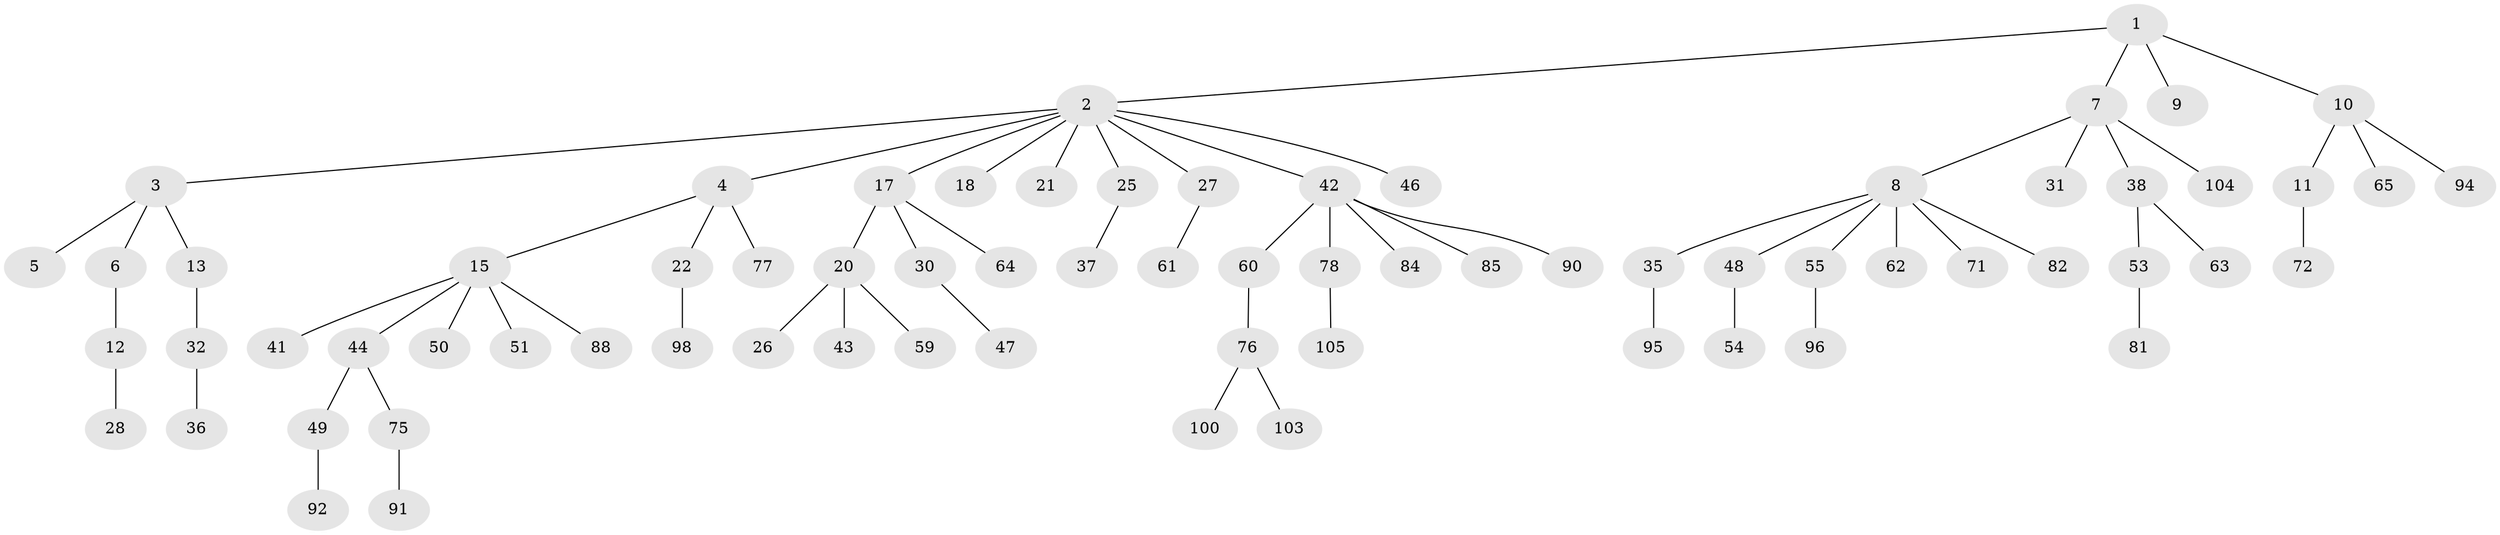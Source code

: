 // original degree distribution, {5: 0.0380952380952381, 9: 0.009523809523809525, 4: 0.0380952380952381, 2: 0.24761904761904763, 7: 0.01904761904761905, 3: 0.11428571428571428, 1: 0.5238095238095238, 6: 0.009523809523809525}
// Generated by graph-tools (version 1.1) at 2025/11/02/27/25 16:11:26]
// undirected, 72 vertices, 71 edges
graph export_dot {
graph [start="1"]
  node [color=gray90,style=filled];
  1 [super="+19"];
  2 [super="+14"];
  3 [super="+58"];
  4 [super="+24"];
  5 [super="+66"];
  6;
  7 [super="+29"];
  8 [super="+70"];
  9 [super="+45"];
  10 [super="+39"];
  11 [super="+16"];
  12 [super="+83"];
  13 [super="+73"];
  15 [super="+34"];
  17 [super="+57"];
  18;
  20 [super="+23"];
  21;
  22;
  25;
  26;
  27;
  28;
  30 [super="+40"];
  31 [super="+87"];
  32 [super="+33"];
  35 [super="+68"];
  36;
  37;
  38 [super="+93"];
  41;
  42 [super="+52"];
  43;
  44 [super="+69"];
  46 [super="+56"];
  47;
  48 [super="+79"];
  49 [super="+97"];
  50;
  51;
  53 [super="+74"];
  54;
  55 [super="+99"];
  59;
  60;
  61;
  62;
  63 [super="+101"];
  64 [super="+80"];
  65 [super="+67"];
  71;
  72;
  75;
  76 [super="+89"];
  77;
  78 [super="+86"];
  81;
  82;
  84;
  85;
  88;
  90;
  91;
  92;
  94;
  95;
  96;
  98 [super="+102"];
  100;
  103;
  104;
  105;
  1 -- 2;
  1 -- 7;
  1 -- 9;
  1 -- 10;
  2 -- 3;
  2 -- 4;
  2 -- 17;
  2 -- 21;
  2 -- 27;
  2 -- 42;
  2 -- 46;
  2 -- 25;
  2 -- 18;
  3 -- 5;
  3 -- 6;
  3 -- 13;
  4 -- 15;
  4 -- 22;
  4 -- 77;
  6 -- 12;
  7 -- 8;
  7 -- 104;
  7 -- 31;
  7 -- 38;
  8 -- 35;
  8 -- 48;
  8 -- 55;
  8 -- 62;
  8 -- 71;
  8 -- 82;
  10 -- 11;
  10 -- 65;
  10 -- 94;
  11 -- 72;
  12 -- 28;
  13 -- 32;
  15 -- 41;
  15 -- 44;
  15 -- 50;
  15 -- 51;
  15 -- 88;
  17 -- 20;
  17 -- 30;
  17 -- 64;
  20 -- 59;
  20 -- 26;
  20 -- 43;
  22 -- 98;
  25 -- 37;
  27 -- 61;
  30 -- 47;
  32 -- 36;
  35 -- 95;
  38 -- 53;
  38 -- 63;
  42 -- 78;
  42 -- 84;
  42 -- 85;
  42 -- 90;
  42 -- 60;
  44 -- 49;
  44 -- 75;
  48 -- 54;
  49 -- 92;
  53 -- 81;
  55 -- 96;
  60 -- 76;
  75 -- 91;
  76 -- 100;
  76 -- 103;
  78 -- 105;
}
